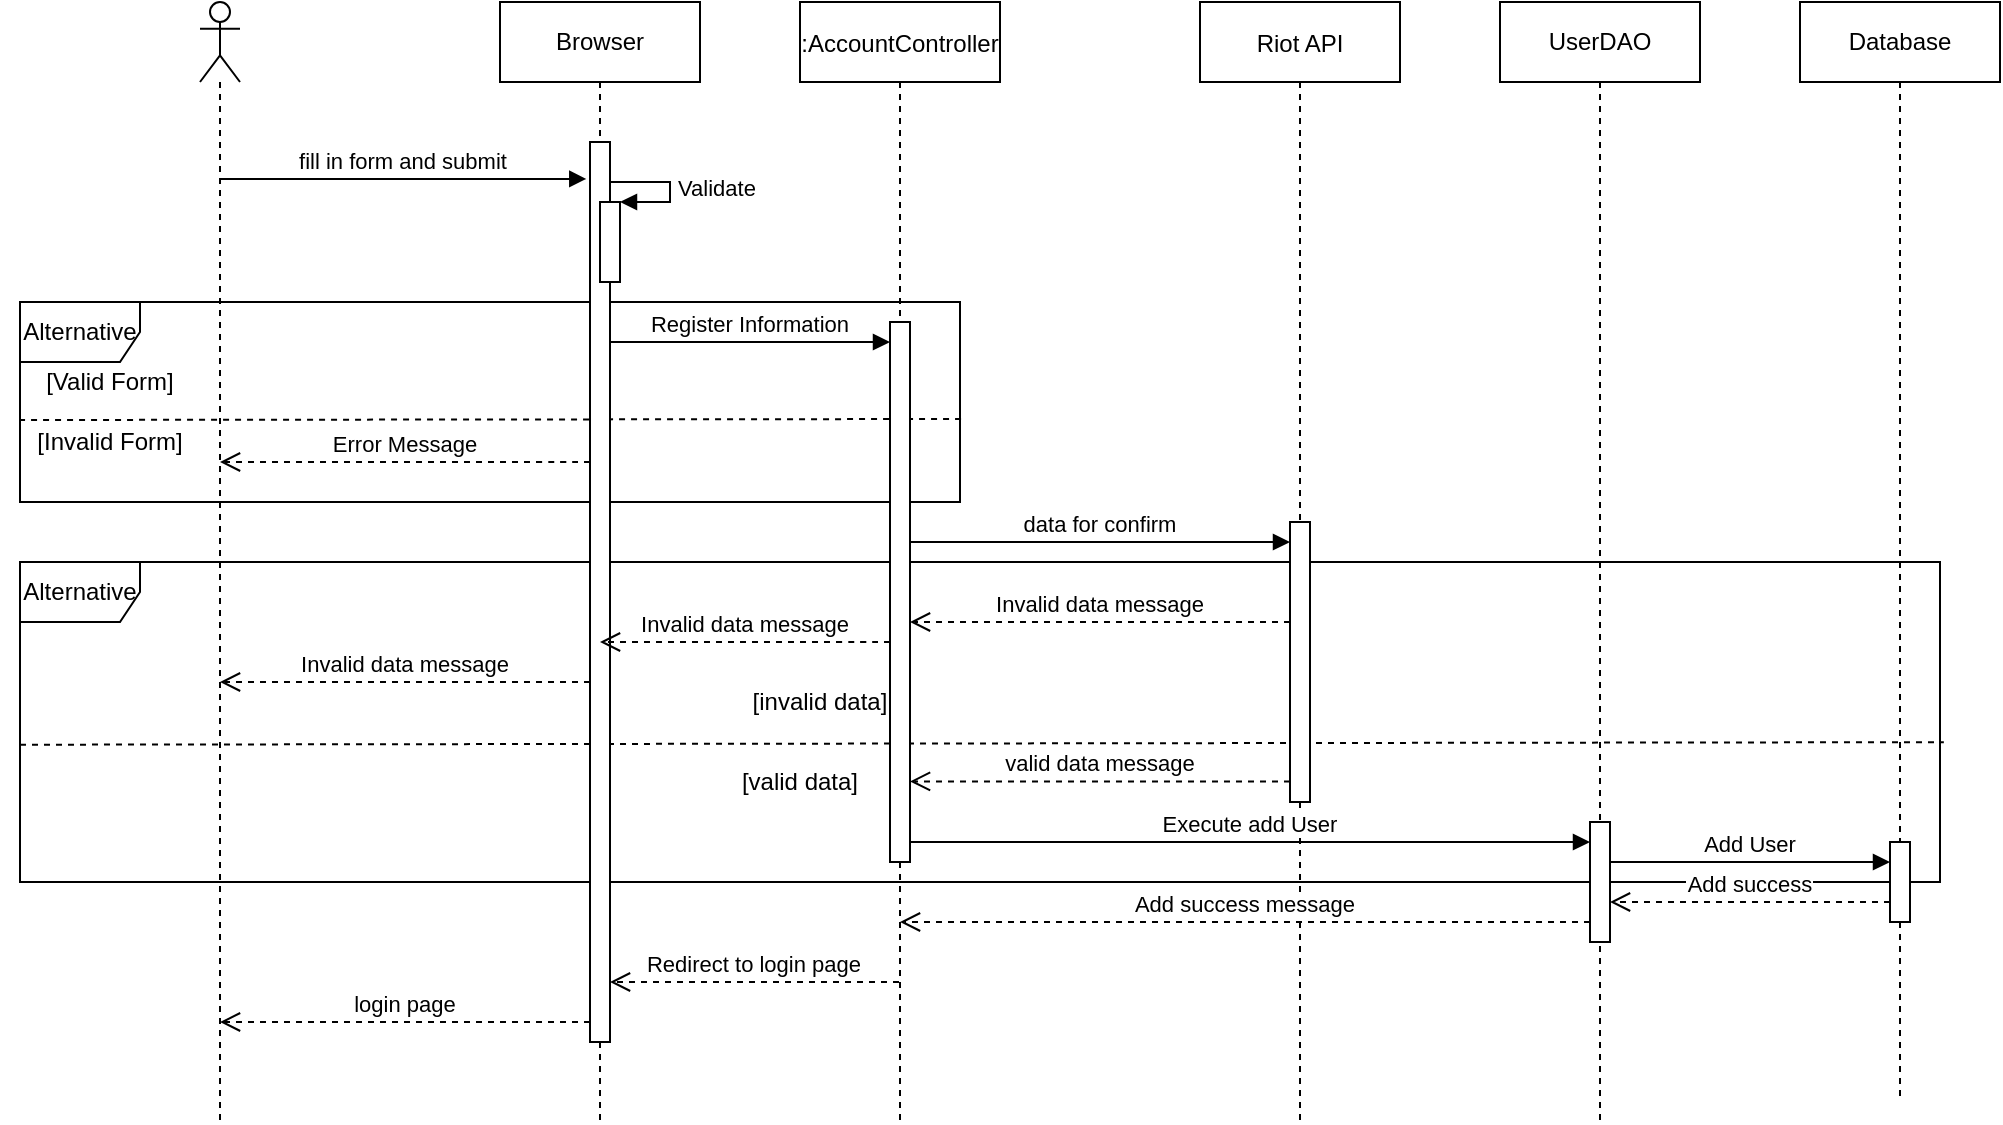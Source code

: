<mxfile version="14.6.13" type="device"><diagram id="kgpKYQtTHZ0yAKxKKP6v" name="Page-1"><mxGraphModel dx="2035" dy="685" grid="1" gridSize="10" guides="1" tooltips="1" connect="1" arrows="1" fold="1" page="1" pageScale="1" pageWidth="850" pageHeight="1100" math="0" shadow="0"><root><mxCell id="0"/><mxCell id="1" parent="0"/><mxCell id="5Zb4hm5Biq06a1v2lsqq-8" value="" style="endArrow=none;dashed=1;html=1;exitX=-0.001;exitY=0.59;exitDx=0;exitDy=0;exitPerimeter=0;entryX=1.003;entryY=0.585;entryDx=0;entryDy=0;entryPerimeter=0;" parent="1" source="5Zb4hm5Biq06a1v2lsqq-7" target="5Zb4hm5Biq06a1v2lsqq-7" edge="1"><mxGeometry width="50" height="50" relative="1" as="geometry"><mxPoint x="200" y="280" as="sourcePoint"/><mxPoint x="310" y="439" as="targetPoint"/></mxGeometry></mxCell><mxCell id="h2RJql85BwEMz_DC9XEF-4" value="" style="endArrow=none;dashed=1;html=1;exitX=0;exitY=0.571;exitDx=0;exitDy=0;entryX=1.002;entryY=0.563;entryDx=0;entryDy=0;entryPerimeter=0;exitPerimeter=0;" parent="1" source="h2RJql85BwEMz_DC9XEF-1" target="h2RJql85BwEMz_DC9XEF-1" edge="1"><mxGeometry width="50" height="50" relative="1" as="geometry"><mxPoint x="160" y="360" as="sourcePoint"/><mxPoint x="210" y="310" as="targetPoint"/></mxGeometry></mxCell><mxCell id="h2RJql85BwEMz_DC9XEF-1" value="Alternative" style="shape=umlFrame;whiteSpace=wrap;html=1;width=60;height=30;" parent="1" vertex="1"><mxGeometry x="-190" y="360" width="960" height="160" as="geometry"/></mxCell><mxCell id="5Zb4hm5Biq06a1v2lsqq-7" value="Alternative" style="shape=umlFrame;whiteSpace=wrap;html=1;width=60;height=30;" parent="1" vertex="1"><mxGeometry x="-190" y="230" width="470" height="100" as="geometry"/></mxCell><mxCell id="3nuBFxr9cyL0pnOWT2aG-1" value=":AccountController" style="shape=umlLifeline;perimeter=lifelinePerimeter;container=1;collapsible=0;recursiveResize=0;rounded=0;shadow=0;strokeWidth=1;" parent="1" vertex="1"><mxGeometry x="200" y="80" width="100" height="560" as="geometry"/></mxCell><mxCell id="3nuBFxr9cyL0pnOWT2aG-2" value="" style="points=[];perimeter=orthogonalPerimeter;rounded=0;shadow=0;strokeWidth=1;" parent="3nuBFxr9cyL0pnOWT2aG-1" vertex="1"><mxGeometry x="45" y="160" width="10" height="270" as="geometry"/></mxCell><mxCell id="3nuBFxr9cyL0pnOWT2aG-5" value="Riot API" style="shape=umlLifeline;perimeter=lifelinePerimeter;container=1;collapsible=0;recursiveResize=0;rounded=0;shadow=0;strokeWidth=1;" parent="1" vertex="1"><mxGeometry x="400" y="80" width="100" height="560" as="geometry"/></mxCell><mxCell id="3nuBFxr9cyL0pnOWT2aG-6" value="" style="points=[];perimeter=orthogonalPerimeter;rounded=0;shadow=0;strokeWidth=1;" parent="3nuBFxr9cyL0pnOWT2aG-5" vertex="1"><mxGeometry x="45" y="260" width="10" height="140" as="geometry"/></mxCell><mxCell id="3nuBFxr9cyL0pnOWT2aG-7" value="Invalid data message" style="verticalAlign=bottom;endArrow=open;dashed=1;endSize=8;shadow=0;strokeWidth=1;" parent="1" source="3nuBFxr9cyL0pnOWT2aG-6" target="3nuBFxr9cyL0pnOWT2aG-2" edge="1"><mxGeometry relative="1" as="geometry"><mxPoint x="290" y="390" as="targetPoint"/><mxPoint x="420" y="390" as="sourcePoint"/><Array as="points"><mxPoint x="380" y="390"/></Array></mxGeometry></mxCell><mxCell id="5Zb4hm5Biq06a1v2lsqq-1" value="" style="shape=umlLifeline;participant=umlActor;perimeter=lifelinePerimeter;whiteSpace=wrap;html=1;container=1;collapsible=0;recursiveResize=0;verticalAlign=top;spacingTop=36;outlineConnect=0;" parent="1" vertex="1"><mxGeometry x="-100" y="80" width="20" height="560" as="geometry"/></mxCell><mxCell id="5Zb4hm5Biq06a1v2lsqq-2" value="Browser" style="shape=umlLifeline;perimeter=lifelinePerimeter;whiteSpace=wrap;html=1;container=1;collapsible=0;recursiveResize=0;outlineConnect=0;" parent="1" vertex="1"><mxGeometry x="50" y="80" width="100" height="560" as="geometry"/></mxCell><mxCell id="5Zb4hm5Biq06a1v2lsqq-3" value="" style="html=1;points=[];perimeter=orthogonalPerimeter;" parent="5Zb4hm5Biq06a1v2lsqq-2" vertex="1"><mxGeometry x="45" y="70" width="10" height="450" as="geometry"/></mxCell><mxCell id="5Zb4hm5Biq06a1v2lsqq-4" value="fill in form and submit" style="verticalAlign=bottom;endArrow=block;shadow=0;strokeWidth=1;entryX=-0.186;entryY=0.041;entryDx=0;entryDy=0;entryPerimeter=0;" parent="1" source="5Zb4hm5Biq06a1v2lsqq-1" target="5Zb4hm5Biq06a1v2lsqq-3" edge="1"><mxGeometry relative="1" as="geometry"><mxPoint x="-30" y="158" as="sourcePoint"/><mxPoint x="95" y="170" as="targetPoint"/></mxGeometry></mxCell><mxCell id="5Zb4hm5Biq06a1v2lsqq-5" value="" style="html=1;points=[];perimeter=orthogonalPerimeter;" parent="1" vertex="1"><mxGeometry x="100" y="180" width="10" height="40" as="geometry"/></mxCell><mxCell id="5Zb4hm5Biq06a1v2lsqq-6" value="Validate&amp;nbsp;" style="edgeStyle=orthogonalEdgeStyle;html=1;align=left;spacingLeft=2;endArrow=block;rounded=0;entryX=1;entryY=0;" parent="1" target="5Zb4hm5Biq06a1v2lsqq-5" edge="1"><mxGeometry relative="1" as="geometry"><mxPoint x="105" y="170" as="sourcePoint"/><Array as="points"><mxPoint x="135" y="170"/><mxPoint x="135" y="180"/></Array></mxGeometry></mxCell><mxCell id="5Zb4hm5Biq06a1v2lsqq-9" value="[Valid Form]" style="text;html=1;strokeColor=none;fillColor=none;align=center;verticalAlign=middle;whiteSpace=wrap;rounded=0;" parent="1" vertex="1"><mxGeometry x="-180" y="260" width="70" height="20" as="geometry"/></mxCell><mxCell id="5Zb4hm5Biq06a1v2lsqq-10" value="[Invalid Form]" style="text;html=1;strokeColor=none;fillColor=none;align=center;verticalAlign=middle;whiteSpace=wrap;rounded=0;" parent="1" vertex="1"><mxGeometry x="-200" y="290" width="110" height="20" as="geometry"/></mxCell><mxCell id="5Zb4hm5Biq06a1v2lsqq-11" value="Error Message" style="verticalAlign=bottom;endArrow=open;dashed=1;endSize=8;shadow=0;strokeWidth=1;" parent="1" source="5Zb4hm5Biq06a1v2lsqq-3" target="5Zb4hm5Biq06a1v2lsqq-1" edge="1"><mxGeometry relative="1" as="geometry"><mxPoint x="-70" y="310" as="targetPoint"/><mxPoint x="90" y="310" as="sourcePoint"/><Array as="points"><mxPoint x="80" y="310"/></Array></mxGeometry></mxCell><mxCell id="5Zb4hm5Biq06a1v2lsqq-12" value="Register Information" style="verticalAlign=bottom;endArrow=block;shadow=0;strokeWidth=1;" parent="1" source="5Zb4hm5Biq06a1v2lsqq-3" target="3nuBFxr9cyL0pnOWT2aG-2" edge="1"><mxGeometry relative="1" as="geometry"><mxPoint x="125" y="260.0" as="sourcePoint"/><mxPoint x="375" y="260.0" as="targetPoint"/><Array as="points"><mxPoint x="220" y="250"/></Array></mxGeometry></mxCell><mxCell id="5Zb4hm5Biq06a1v2lsqq-13" value="data for confirm" style="verticalAlign=bottom;endArrow=block;shadow=0;strokeWidth=1;" parent="1" source="3nuBFxr9cyL0pnOWT2aG-2" target="3nuBFxr9cyL0pnOWT2aG-6" edge="1"><mxGeometry relative="1" as="geometry"><mxPoint x="300" y="360" as="sourcePoint"/><mxPoint x="370" y="360" as="targetPoint"/><Array as="points"><mxPoint x="320" y="350"/></Array></mxGeometry></mxCell><mxCell id="h2RJql85BwEMz_DC9XEF-2" value="[invalid data]" style="text;html=1;strokeColor=none;fillColor=none;align=center;verticalAlign=middle;whiteSpace=wrap;rounded=0;" parent="1" vertex="1"><mxGeometry x="170" y="420" width="80" height="20" as="geometry"/></mxCell><mxCell id="h2RJql85BwEMz_DC9XEF-5" value="Invalid data message" style="verticalAlign=bottom;endArrow=open;dashed=1;endSize=8;shadow=0;strokeWidth=1;" parent="1" source="3nuBFxr9cyL0pnOWT2aG-2" target="5Zb4hm5Biq06a1v2lsqq-2" edge="1"><mxGeometry relative="1" as="geometry"><mxPoint x="170" y="410" as="targetPoint"/><mxPoint x="220" y="408" as="sourcePoint"/><Array as="points"><mxPoint x="230" y="400"/></Array></mxGeometry></mxCell><mxCell id="h2RJql85BwEMz_DC9XEF-6" value="Invalid data message" style="verticalAlign=bottom;endArrow=open;dashed=1;endSize=8;shadow=0;strokeWidth=1;" parent="1" source="5Zb4hm5Biq06a1v2lsqq-3" target="5Zb4hm5Biq06a1v2lsqq-1" edge="1"><mxGeometry relative="1" as="geometry"><mxPoint x="-70" y="420" as="targetPoint"/><mxPoint x="50" y="420" as="sourcePoint"/><Array as="points"><mxPoint x="-5" y="420"/></Array></mxGeometry></mxCell><mxCell id="h2RJql85BwEMz_DC9XEF-7" value="[valid data]" style="text;html=1;strokeColor=none;fillColor=none;align=center;verticalAlign=middle;whiteSpace=wrap;rounded=0;" parent="1" vertex="1"><mxGeometry x="160" y="460" width="80" height="20" as="geometry"/></mxCell><mxCell id="h2RJql85BwEMz_DC9XEF-10" value="valid data message" style="verticalAlign=bottom;endArrow=open;dashed=1;endSize=8;shadow=0;strokeWidth=1;" parent="1" source="3nuBFxr9cyL0pnOWT2aG-6" target="3nuBFxr9cyL0pnOWT2aG-2" edge="1"><mxGeometry relative="1" as="geometry"><mxPoint x="300" y="470" as="targetPoint"/><mxPoint x="410" y="469" as="sourcePoint"/><Array as="points"><mxPoint x="355" y="469.71"/></Array></mxGeometry></mxCell><mxCell id="h2RJql85BwEMz_DC9XEF-11" value="UserDAO" style="shape=umlLifeline;perimeter=lifelinePerimeter;whiteSpace=wrap;html=1;container=1;collapsible=0;recursiveResize=0;outlineConnect=0;" parent="1" vertex="1"><mxGeometry x="550" y="80" width="100" height="560" as="geometry"/></mxCell><mxCell id="h2RJql85BwEMz_DC9XEF-12" value="" style="html=1;points=[];perimeter=orthogonalPerimeter;" parent="h2RJql85BwEMz_DC9XEF-11" vertex="1"><mxGeometry x="45" y="410" width="10" height="60" as="geometry"/></mxCell><mxCell id="h2RJql85BwEMz_DC9XEF-13" value="Execute add User" style="verticalAlign=bottom;endArrow=block;shadow=0;strokeWidth=1;" parent="1" source="3nuBFxr9cyL0pnOWT2aG-2" target="h2RJql85BwEMz_DC9XEF-12" edge="1"><mxGeometry relative="1" as="geometry"><mxPoint x="270" y="500" as="sourcePoint"/><mxPoint x="410" y="500" as="targetPoint"/><Array as="points"><mxPoint x="385" y="500"/></Array></mxGeometry></mxCell><mxCell id="h2RJql85BwEMz_DC9XEF-14" value="Add success message" style="verticalAlign=bottom;endArrow=open;dashed=1;endSize=8;shadow=0;strokeWidth=1;" parent="1" source="h2RJql85BwEMz_DC9XEF-12" target="3nuBFxr9cyL0pnOWT2aG-1" edge="1"><mxGeometry relative="1" as="geometry"><mxPoint x="380" y="540" as="targetPoint"/><mxPoint x="570" y="540" as="sourcePoint"/><Array as="points"><mxPoint x="505" y="540"/></Array></mxGeometry></mxCell><mxCell id="h2RJql85BwEMz_DC9XEF-15" value="Redirect to login page" style="verticalAlign=bottom;endArrow=open;dashed=1;endSize=8;shadow=0;strokeWidth=1;" parent="1" source="3nuBFxr9cyL0pnOWT2aG-1" target="5Zb4hm5Biq06a1v2lsqq-3" edge="1"><mxGeometry relative="1" as="geometry"><mxPoint x="130" y="570" as="targetPoint"/><mxPoint x="240" y="570" as="sourcePoint"/><Array as="points"><mxPoint x="175" y="570"/></Array></mxGeometry></mxCell><mxCell id="h2RJql85BwEMz_DC9XEF-17" value="login page" style="verticalAlign=bottom;endArrow=open;dashed=1;endSize=8;shadow=0;strokeWidth=1;" parent="1" source="5Zb4hm5Biq06a1v2lsqq-3" target="5Zb4hm5Biq06a1v2lsqq-1" edge="1"><mxGeometry relative="1" as="geometry"><mxPoint x="-60" y="590" as="targetPoint"/><mxPoint x="50" y="590" as="sourcePoint"/><Array as="points"><mxPoint x="5" y="590"/></Array></mxGeometry></mxCell><mxCell id="47C_1ZWCRTOf481ZhGap-1" value="Database" style="shape=umlLifeline;perimeter=lifelinePerimeter;whiteSpace=wrap;html=1;container=1;collapsible=0;recursiveResize=0;outlineConnect=0;" vertex="1" parent="1"><mxGeometry x="700" y="80" width="100" height="550" as="geometry"/></mxCell><mxCell id="47C_1ZWCRTOf481ZhGap-3" value="" style="html=1;points=[];perimeter=orthogonalPerimeter;" vertex="1" parent="47C_1ZWCRTOf481ZhGap-1"><mxGeometry x="45" y="420" width="10" height="40" as="geometry"/></mxCell><mxCell id="47C_1ZWCRTOf481ZhGap-4" value="Add User" style="verticalAlign=bottom;endArrow=block;shadow=0;strokeWidth=1;" edge="1" parent="1" source="h2RJql85BwEMz_DC9XEF-12" target="47C_1ZWCRTOf481ZhGap-3"><mxGeometry relative="1" as="geometry"><mxPoint x="640" y="510.34" as="sourcePoint"/><mxPoint x="720" y="510.34" as="targetPoint"/><Array as="points"><mxPoint x="660" y="510"/></Array></mxGeometry></mxCell><mxCell id="47C_1ZWCRTOf481ZhGap-6" value="Add success" style="verticalAlign=bottom;endArrow=open;dashed=1;endSize=8;shadow=0;strokeWidth=1;" edge="1" parent="1" source="47C_1ZWCRTOf481ZhGap-3" target="h2RJql85BwEMz_DC9XEF-12"><mxGeometry relative="1" as="geometry"><mxPoint x="620.0" y="530" as="targetPoint"/><mxPoint x="730" y="530" as="sourcePoint"/><Array as="points"><mxPoint x="715.19" y="530"/></Array></mxGeometry></mxCell></root></mxGraphModel></diagram></mxfile>
